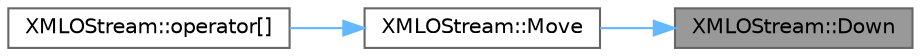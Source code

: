 digraph "XMLOStream::Down"
{
 // INTERACTIVE_SVG=YES
 // LATEX_PDF_SIZE
  bgcolor="transparent";
  edge [fontname=Helvetica,fontsize=10,labelfontname=Helvetica,labelfontsize=10];
  node [fontname=Helvetica,fontsize=10,shape=box,height=0.2,width=0.4];
  rankdir="RL";
  Node1 [id="Node000001",label="XMLOStream::Down",height=0.2,width=0.4,color="gray40", fillcolor="grey60", style="filled", fontcolor="black",tooltip=" "];
  Node1 -> Node2 [id="edge1_Node000001_Node000002",dir="back",color="steelblue1",style="solid",tooltip=" "];
  Node2 [id="Node000002",label="XMLOStream::Move",height=0.2,width=0.4,color="grey40", fillcolor="white", style="filled",URL="$classXMLOStream.html#a27d978458c31cd4352c9c3e323e7ed77",tooltip=" "];
  Node2 -> Node3 [id="edge2_Node000002_Node000003",dir="back",color="steelblue1",style="solid",tooltip=" "];
  Node3 [id="Node000003",label="XMLOStream::operator[]",height=0.2,width=0.4,color="grey40", fillcolor="white", style="filled",URL="$classXMLOStream.html#a1b52abcd6529538845ea9632bb611fd1",tooltip="Invoke Insert(MoveAction) method."];
}
